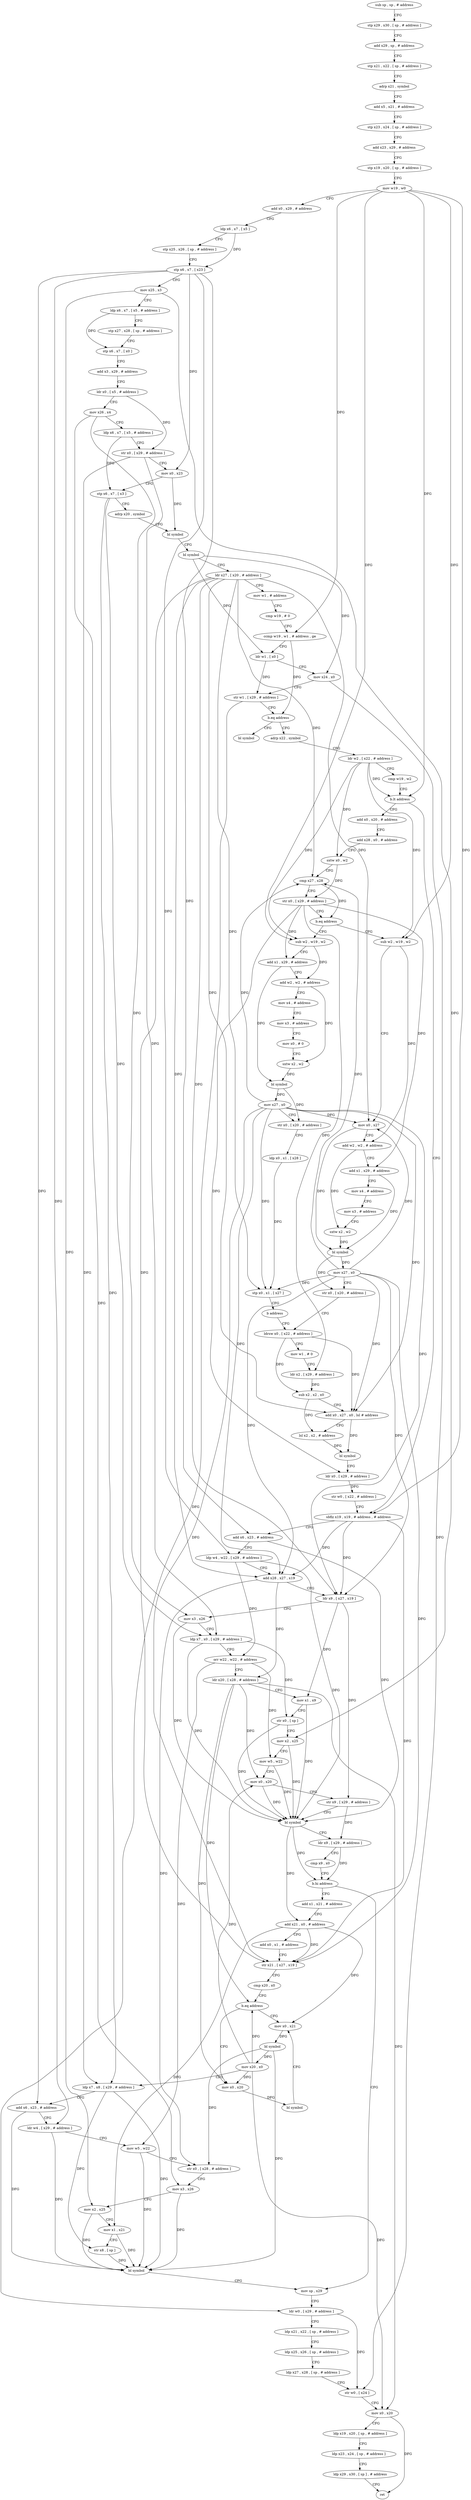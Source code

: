 digraph "func" {
"4232472" [label = "sub sp , sp , # address" ]
"4232476" [label = "stp x29 , x30 , [ sp , # address ]" ]
"4232480" [label = "add x29 , sp , # address" ]
"4232484" [label = "stp x21 , x22 , [ sp , # address ]" ]
"4232488" [label = "adrp x21 , symbol" ]
"4232492" [label = "add x5 , x21 , # address" ]
"4232496" [label = "stp x23 , x24 , [ sp , # address ]" ]
"4232500" [label = "add x23 , x29 , # address" ]
"4232504" [label = "stp x19 , x20 , [ sp , # address ]" ]
"4232508" [label = "mov w19 , w0" ]
"4232512" [label = "add x0 , x29 , # address" ]
"4232516" [label = "ldp x6 , x7 , [ x5 ]" ]
"4232520" [label = "stp x25 , x26 , [ sp , # address ]" ]
"4232524" [label = "stp x6 , x7 , [ x23 ]" ]
"4232528" [label = "mov x25 , x3" ]
"4232532" [label = "ldp x6 , x7 , [ x5 , # address ]" ]
"4232536" [label = "stp x27 , x28 , [ sp , # address ]" ]
"4232540" [label = "stp x6 , x7 , [ x0 ]" ]
"4232544" [label = "add x3 , x29 , # address" ]
"4232548" [label = "ldr x0 , [ x5 , # address ]" ]
"4232552" [label = "mov x26 , x4" ]
"4232556" [label = "ldp x6 , x7 , [ x5 , # address ]" ]
"4232560" [label = "str x0 , [ x29 , # address ]" ]
"4232564" [label = "mov x0 , x23" ]
"4232568" [label = "stp x6 , x7 , [ x3 ]" ]
"4232572" [label = "adrp x20 , symbol" ]
"4232576" [label = "bl symbol" ]
"4232580" [label = "bl symbol" ]
"4232584" [label = "ldr x27 , [ x20 , # address ]" ]
"4232588" [label = "mov w1 , # address" ]
"4232592" [label = "cmp w19 , # 0" ]
"4232596" [label = "ccmp w19 , w1 , # address , ge" ]
"4232600" [label = "ldr w1 , [ x0 ]" ]
"4232604" [label = "mov x24 , x0" ]
"4232608" [label = "str w1 , [ x29 , # address ]" ]
"4232612" [label = "b.eq address" ]
"4232988" [label = "bl symbol" ]
"4232616" [label = "adrp x22 , symbol" ]
"4232620" [label = "ldr w2 , [ x22 , # address ]" ]
"4232624" [label = "cmp w19 , w2" ]
"4232628" [label = "b.lt address" ]
"4232732" [label = "sbfiz x19 , x19 , # address , # address" ]
"4232632" [label = "add x0 , x20 , # address" ]
"4232736" [label = "add x6 , x23 , # address" ]
"4232740" [label = "ldp w4 , w22 , [ x29 , # address ]" ]
"4232744" [label = "add x28 , x27 , x19" ]
"4232748" [label = "ldr x9 , [ x27 , x19 ]" ]
"4232752" [label = "mov x3 , x26" ]
"4232756" [label = "ldp x7 , x0 , [ x29 , # address ]" ]
"4232760" [label = "orr w22 , w22 , # address" ]
"4232764" [label = "ldr x20 , [ x28 , # address ]" ]
"4232768" [label = "mov x1 , x9" ]
"4232772" [label = "str x0 , [ sp ]" ]
"4232776" [label = "mov x2 , x25" ]
"4232780" [label = "mov w5 , w22" ]
"4232784" [label = "mov x0 , x20" ]
"4232788" [label = "str x9 , [ x29 , # address ]" ]
"4232792" [label = "bl symbol" ]
"4232796" [label = "ldr x9 , [ x29 , # address ]" ]
"4232800" [label = "cmp x9 , x0" ]
"4232804" [label = "b.hi address" ]
"4232892" [label = "mov sp , x29" ]
"4232808" [label = "add x1 , x21 , # address" ]
"4232636" [label = "add x28 , x0 , # address" ]
"4232640" [label = "sxtw x0 , w2" ]
"4232644" [label = "cmp x27 , x28" ]
"4232648" [label = "str x0 , [ x29 , # address ]" ]
"4232652" [label = "b.eq address" ]
"4232936" [label = "sub w2 , w19 , w2" ]
"4232656" [label = "sub w2 , w19 , w2" ]
"4232896" [label = "ldr w0 , [ x29 , # address ]" ]
"4232900" [label = "ldp x21 , x22 , [ sp , # address ]" ]
"4232904" [label = "ldp x25 , x26 , [ sp , # address ]" ]
"4232908" [label = "ldp x27 , x28 , [ sp , # address ]" ]
"4232912" [label = "str w0 , [ x24 ]" ]
"4232916" [label = "mov x0 , x20" ]
"4232920" [label = "ldp x19 , x20 , [ sp , # address ]" ]
"4232924" [label = "ldp x23 , x24 , [ sp , # address ]" ]
"4232928" [label = "ldp x29 , x30 , [ sp ] , # address" ]
"4232932" [label = "ret" ]
"4232812" [label = "add x21 , x0 , # address" ]
"4232816" [label = "add x0 , x1 , # address" ]
"4232820" [label = "str x21 , [ x27 , x19 ]" ]
"4232824" [label = "cmp x20 , x0" ]
"4232828" [label = "b.eq address" ]
"4232840" [label = "mov x0 , x21" ]
"4232832" [label = "mov x0 , x20" ]
"4232940" [label = "add x1 , x29 , # address" ]
"4232944" [label = "add w2 , w2 , # address" ]
"4232948" [label = "mov x4 , # address" ]
"4232952" [label = "mov x3 , # address" ]
"4232956" [label = "mov x0 , # 0" ]
"4232960" [label = "sxtw x2 , w2" ]
"4232964" [label = "bl symbol" ]
"4232968" [label = "mov x27 , x0" ]
"4232972" [label = "str x0 , [ x20 , # address ]" ]
"4232976" [label = "ldp x0 , x1 , [ x28 ]" ]
"4232980" [label = "stp x0 , x1 , [ x27 ]" ]
"4232984" [label = "b address" ]
"4232696" [label = "ldrsw x0 , [ x22 , # address ]" ]
"4232660" [label = "mov x0 , x27" ]
"4232664" [label = "add w2 , w2 , # address" ]
"4232668" [label = "add x1 , x29 , # address" ]
"4232672" [label = "mov x4 , # address" ]
"4232676" [label = "mov x3 , # address" ]
"4232680" [label = "sxtw x2 , w2" ]
"4232684" [label = "bl symbol" ]
"4232688" [label = "mov x27 , x0" ]
"4232692" [label = "str x0 , [ x20 , # address ]" ]
"4232844" [label = "bl symbol" ]
"4232848" [label = "mov x20 , x0" ]
"4232852" [label = "ldp x7 , x8 , [ x29 , # address ]" ]
"4232856" [label = "add x6 , x23 , # address" ]
"4232860" [label = "ldr w4 , [ x29 , # address ]" ]
"4232864" [label = "mov w5 , w22" ]
"4232868" [label = "str x0 , [ x28 , # address ]" ]
"4232872" [label = "mov x3 , x26" ]
"4232876" [label = "mov x2 , x25" ]
"4232880" [label = "mov x1 , x21" ]
"4232884" [label = "str x8 , [ sp ]" ]
"4232888" [label = "bl symbol" ]
"4232836" [label = "bl symbol" ]
"4232700" [label = "mov w1 , # 0" ]
"4232704" [label = "ldr x2 , [ x29 , # address ]" ]
"4232708" [label = "sub x2 , x2 , x0" ]
"4232712" [label = "add x0 , x27 , x0 , lsl # address" ]
"4232716" [label = "lsl x2 , x2 , # address" ]
"4232720" [label = "bl symbol" ]
"4232724" [label = "ldr x0 , [ x29 , # address ]" ]
"4232728" [label = "str w0 , [ x22 , # address ]" ]
"4232472" -> "4232476" [ label = "CFG" ]
"4232476" -> "4232480" [ label = "CFG" ]
"4232480" -> "4232484" [ label = "CFG" ]
"4232484" -> "4232488" [ label = "CFG" ]
"4232488" -> "4232492" [ label = "CFG" ]
"4232492" -> "4232496" [ label = "CFG" ]
"4232496" -> "4232500" [ label = "CFG" ]
"4232500" -> "4232504" [ label = "CFG" ]
"4232504" -> "4232508" [ label = "CFG" ]
"4232508" -> "4232512" [ label = "CFG" ]
"4232508" -> "4232596" [ label = "DFG" ]
"4232508" -> "4232628" [ label = "DFG" ]
"4232508" -> "4232732" [ label = "DFG" ]
"4232508" -> "4232936" [ label = "DFG" ]
"4232508" -> "4232656" [ label = "DFG" ]
"4232512" -> "4232516" [ label = "CFG" ]
"4232516" -> "4232520" [ label = "CFG" ]
"4232516" -> "4232524" [ label = "DFG" ]
"4232520" -> "4232524" [ label = "CFG" ]
"4232524" -> "4232528" [ label = "CFG" ]
"4232524" -> "4232740" [ label = "DFG" ]
"4232524" -> "4232860" [ label = "DFG" ]
"4232524" -> "4232564" [ label = "DFG" ]
"4232524" -> "4232736" [ label = "DFG" ]
"4232524" -> "4232856" [ label = "DFG" ]
"4232528" -> "4232532" [ label = "CFG" ]
"4232528" -> "4232776" [ label = "DFG" ]
"4232528" -> "4232876" [ label = "DFG" ]
"4232532" -> "4232536" [ label = "CFG" ]
"4232532" -> "4232540" [ label = "DFG" ]
"4232536" -> "4232540" [ label = "CFG" ]
"4232540" -> "4232544" [ label = "CFG" ]
"4232544" -> "4232548" [ label = "CFG" ]
"4232548" -> "4232552" [ label = "CFG" ]
"4232548" -> "4232560" [ label = "DFG" ]
"4232552" -> "4232556" [ label = "CFG" ]
"4232552" -> "4232752" [ label = "DFG" ]
"4232552" -> "4232872" [ label = "DFG" ]
"4232556" -> "4232560" [ label = "CFG" ]
"4232556" -> "4232568" [ label = "DFG" ]
"4232560" -> "4232564" [ label = "CFG" ]
"4232560" -> "4232756" [ label = "DFG" ]
"4232560" -> "4232852" [ label = "DFG" ]
"4232564" -> "4232568" [ label = "CFG" ]
"4232564" -> "4232576" [ label = "DFG" ]
"4232568" -> "4232572" [ label = "CFG" ]
"4232568" -> "4232756" [ label = "DFG" ]
"4232568" -> "4232852" [ label = "DFG" ]
"4232572" -> "4232576" [ label = "CFG" ]
"4232576" -> "4232580" [ label = "CFG" ]
"4232580" -> "4232584" [ label = "CFG" ]
"4232580" -> "4232600" [ label = "DFG" ]
"4232580" -> "4232604" [ label = "DFG" ]
"4232584" -> "4232588" [ label = "CFG" ]
"4232584" -> "4232744" [ label = "DFG" ]
"4232584" -> "4232748" [ label = "DFG" ]
"4232584" -> "4232644" [ label = "DFG" ]
"4232584" -> "4232820" [ label = "DFG" ]
"4232584" -> "4232980" [ label = "DFG" ]
"4232584" -> "4232660" [ label = "DFG" ]
"4232584" -> "4232712" [ label = "DFG" ]
"4232588" -> "4232592" [ label = "CFG" ]
"4232592" -> "4232596" [ label = "CFG" ]
"4232596" -> "4232600" [ label = "CFG" ]
"4232596" -> "4232612" [ label = "DFG" ]
"4232600" -> "4232604" [ label = "CFG" ]
"4232600" -> "4232608" [ label = "DFG" ]
"4232604" -> "4232608" [ label = "CFG" ]
"4232604" -> "4232912" [ label = "DFG" ]
"4232608" -> "4232612" [ label = "CFG" ]
"4232608" -> "4232896" [ label = "DFG" ]
"4232612" -> "4232988" [ label = "CFG" ]
"4232612" -> "4232616" [ label = "CFG" ]
"4232616" -> "4232620" [ label = "CFG" ]
"4232620" -> "4232624" [ label = "CFG" ]
"4232620" -> "4232628" [ label = "DFG" ]
"4232620" -> "4232640" [ label = "DFG" ]
"4232620" -> "4232936" [ label = "DFG" ]
"4232620" -> "4232656" [ label = "DFG" ]
"4232624" -> "4232628" [ label = "CFG" ]
"4232628" -> "4232732" [ label = "CFG" ]
"4232628" -> "4232632" [ label = "CFG" ]
"4232732" -> "4232736" [ label = "CFG" ]
"4232732" -> "4232744" [ label = "DFG" ]
"4232732" -> "4232748" [ label = "DFG" ]
"4232732" -> "4232820" [ label = "DFG" ]
"4232632" -> "4232636" [ label = "CFG" ]
"4232736" -> "4232740" [ label = "CFG" ]
"4232736" -> "4232792" [ label = "DFG" ]
"4232740" -> "4232744" [ label = "CFG" ]
"4232740" -> "4232792" [ label = "DFG" ]
"4232740" -> "4232760" [ label = "DFG" ]
"4232744" -> "4232748" [ label = "CFG" ]
"4232744" -> "4232764" [ label = "DFG" ]
"4232744" -> "4232868" [ label = "DFG" ]
"4232748" -> "4232752" [ label = "CFG" ]
"4232748" -> "4232768" [ label = "DFG" ]
"4232748" -> "4232788" [ label = "DFG" ]
"4232752" -> "4232756" [ label = "CFG" ]
"4232752" -> "4232792" [ label = "DFG" ]
"4232756" -> "4232760" [ label = "CFG" ]
"4232756" -> "4232792" [ label = "DFG" ]
"4232756" -> "4232772" [ label = "DFG" ]
"4232760" -> "4232764" [ label = "CFG" ]
"4232760" -> "4232780" [ label = "DFG" ]
"4232760" -> "4232864" [ label = "DFG" ]
"4232764" -> "4232768" [ label = "CFG" ]
"4232764" -> "4232784" [ label = "DFG" ]
"4232764" -> "4232916" [ label = "DFG" ]
"4232764" -> "4232828" [ label = "DFG" ]
"4232764" -> "4232832" [ label = "DFG" ]
"4232768" -> "4232772" [ label = "CFG" ]
"4232768" -> "4232792" [ label = "DFG" ]
"4232772" -> "4232776" [ label = "CFG" ]
"4232772" -> "4232792" [ label = "DFG" ]
"4232776" -> "4232780" [ label = "CFG" ]
"4232776" -> "4232792" [ label = "DFG" ]
"4232780" -> "4232784" [ label = "CFG" ]
"4232780" -> "4232792" [ label = "DFG" ]
"4232784" -> "4232788" [ label = "CFG" ]
"4232784" -> "4232792" [ label = "DFG" ]
"4232788" -> "4232792" [ label = "CFG" ]
"4232788" -> "4232796" [ label = "DFG" ]
"4232792" -> "4232796" [ label = "CFG" ]
"4232792" -> "4232804" [ label = "DFG" ]
"4232792" -> "4232812" [ label = "DFG" ]
"4232796" -> "4232800" [ label = "CFG" ]
"4232796" -> "4232804" [ label = "DFG" ]
"4232800" -> "4232804" [ label = "CFG" ]
"4232804" -> "4232892" [ label = "CFG" ]
"4232804" -> "4232808" [ label = "CFG" ]
"4232892" -> "4232896" [ label = "CFG" ]
"4232808" -> "4232812" [ label = "CFG" ]
"4232636" -> "4232640" [ label = "CFG" ]
"4232640" -> "4232644" [ label = "CFG" ]
"4232640" -> "4232648" [ label = "DFG" ]
"4232644" -> "4232648" [ label = "CFG" ]
"4232644" -> "4232652" [ label = "DFG" ]
"4232648" -> "4232652" [ label = "CFG" ]
"4232648" -> "4232704" [ label = "DFG" ]
"4232648" -> "4232724" [ label = "DFG" ]
"4232648" -> "4232940" [ label = "DFG" ]
"4232648" -> "4232668" [ label = "DFG" ]
"4232652" -> "4232936" [ label = "CFG" ]
"4232652" -> "4232656" [ label = "CFG" ]
"4232936" -> "4232940" [ label = "CFG" ]
"4232936" -> "4232944" [ label = "DFG" ]
"4232656" -> "4232660" [ label = "CFG" ]
"4232656" -> "4232664" [ label = "DFG" ]
"4232896" -> "4232900" [ label = "CFG" ]
"4232896" -> "4232912" [ label = "DFG" ]
"4232900" -> "4232904" [ label = "CFG" ]
"4232904" -> "4232908" [ label = "CFG" ]
"4232908" -> "4232912" [ label = "CFG" ]
"4232912" -> "4232916" [ label = "CFG" ]
"4232916" -> "4232920" [ label = "CFG" ]
"4232916" -> "4232932" [ label = "DFG" ]
"4232920" -> "4232924" [ label = "CFG" ]
"4232924" -> "4232928" [ label = "CFG" ]
"4232928" -> "4232932" [ label = "CFG" ]
"4232812" -> "4232816" [ label = "CFG" ]
"4232812" -> "4232820" [ label = "DFG" ]
"4232812" -> "4232840" [ label = "DFG" ]
"4232812" -> "4232880" [ label = "DFG" ]
"4232816" -> "4232820" [ label = "CFG" ]
"4232820" -> "4232824" [ label = "CFG" ]
"4232824" -> "4232828" [ label = "CFG" ]
"4232828" -> "4232840" [ label = "CFG" ]
"4232828" -> "4232832" [ label = "CFG" ]
"4232840" -> "4232844" [ label = "DFG" ]
"4232832" -> "4232836" [ label = "DFG" ]
"4232940" -> "4232944" [ label = "CFG" ]
"4232940" -> "4232964" [ label = "DFG" ]
"4232944" -> "4232948" [ label = "CFG" ]
"4232944" -> "4232960" [ label = "DFG" ]
"4232948" -> "4232952" [ label = "CFG" ]
"4232952" -> "4232956" [ label = "CFG" ]
"4232956" -> "4232960" [ label = "CFG" ]
"4232960" -> "4232964" [ label = "DFG" ]
"4232964" -> "4232968" [ label = "DFG" ]
"4232964" -> "4232972" [ label = "DFG" ]
"4232968" -> "4232972" [ label = "CFG" ]
"4232968" -> "4232644" [ label = "DFG" ]
"4232968" -> "4232744" [ label = "DFG" ]
"4232968" -> "4232748" [ label = "DFG" ]
"4232968" -> "4232820" [ label = "DFG" ]
"4232968" -> "4232980" [ label = "DFG" ]
"4232968" -> "4232660" [ label = "DFG" ]
"4232968" -> "4232712" [ label = "DFG" ]
"4232972" -> "4232976" [ label = "CFG" ]
"4232976" -> "4232980" [ label = "DFG" ]
"4232980" -> "4232984" [ label = "CFG" ]
"4232984" -> "4232696" [ label = "CFG" ]
"4232696" -> "4232700" [ label = "CFG" ]
"4232696" -> "4232708" [ label = "DFG" ]
"4232696" -> "4232712" [ label = "DFG" ]
"4232660" -> "4232664" [ label = "CFG" ]
"4232660" -> "4232684" [ label = "DFG" ]
"4232664" -> "4232668" [ label = "CFG" ]
"4232664" -> "4232680" [ label = "DFG" ]
"4232668" -> "4232672" [ label = "CFG" ]
"4232668" -> "4232684" [ label = "DFG" ]
"4232672" -> "4232676" [ label = "CFG" ]
"4232676" -> "4232680" [ label = "CFG" ]
"4232680" -> "4232684" [ label = "DFG" ]
"4232684" -> "4232688" [ label = "DFG" ]
"4232684" -> "4232692" [ label = "DFG" ]
"4232688" -> "4232692" [ label = "CFG" ]
"4232688" -> "4232644" [ label = "DFG" ]
"4232688" -> "4232660" [ label = "DFG" ]
"4232688" -> "4232744" [ label = "DFG" ]
"4232688" -> "4232748" [ label = "DFG" ]
"4232688" -> "4232820" [ label = "DFG" ]
"4232688" -> "4232980" [ label = "DFG" ]
"4232688" -> "4232712" [ label = "DFG" ]
"4232692" -> "4232696" [ label = "CFG" ]
"4232844" -> "4232848" [ label = "DFG" ]
"4232844" -> "4232868" [ label = "DFG" ]
"4232844" -> "4232888" [ label = "DFG" ]
"4232848" -> "4232852" [ label = "CFG" ]
"4232848" -> "4232784" [ label = "DFG" ]
"4232848" -> "4232916" [ label = "DFG" ]
"4232848" -> "4232828" [ label = "DFG" ]
"4232848" -> "4232832" [ label = "DFG" ]
"4232852" -> "4232856" [ label = "CFG" ]
"4232852" -> "4232888" [ label = "DFG" ]
"4232852" -> "4232884" [ label = "DFG" ]
"4232856" -> "4232860" [ label = "CFG" ]
"4232856" -> "4232888" [ label = "DFG" ]
"4232860" -> "4232864" [ label = "CFG" ]
"4232860" -> "4232888" [ label = "DFG" ]
"4232864" -> "4232868" [ label = "CFG" ]
"4232864" -> "4232888" [ label = "DFG" ]
"4232868" -> "4232872" [ label = "CFG" ]
"4232872" -> "4232876" [ label = "CFG" ]
"4232872" -> "4232888" [ label = "DFG" ]
"4232876" -> "4232880" [ label = "CFG" ]
"4232876" -> "4232888" [ label = "DFG" ]
"4232880" -> "4232884" [ label = "CFG" ]
"4232880" -> "4232888" [ label = "DFG" ]
"4232884" -> "4232888" [ label = "DFG" ]
"4232888" -> "4232892" [ label = "CFG" ]
"4232836" -> "4232840" [ label = "CFG" ]
"4232700" -> "4232704" [ label = "CFG" ]
"4232704" -> "4232708" [ label = "DFG" ]
"4232708" -> "4232712" [ label = "CFG" ]
"4232708" -> "4232716" [ label = "DFG" ]
"4232712" -> "4232716" [ label = "CFG" ]
"4232712" -> "4232720" [ label = "DFG" ]
"4232716" -> "4232720" [ label = "DFG" ]
"4232720" -> "4232724" [ label = "CFG" ]
"4232724" -> "4232728" [ label = "DFG" ]
"4232728" -> "4232732" [ label = "CFG" ]
}
